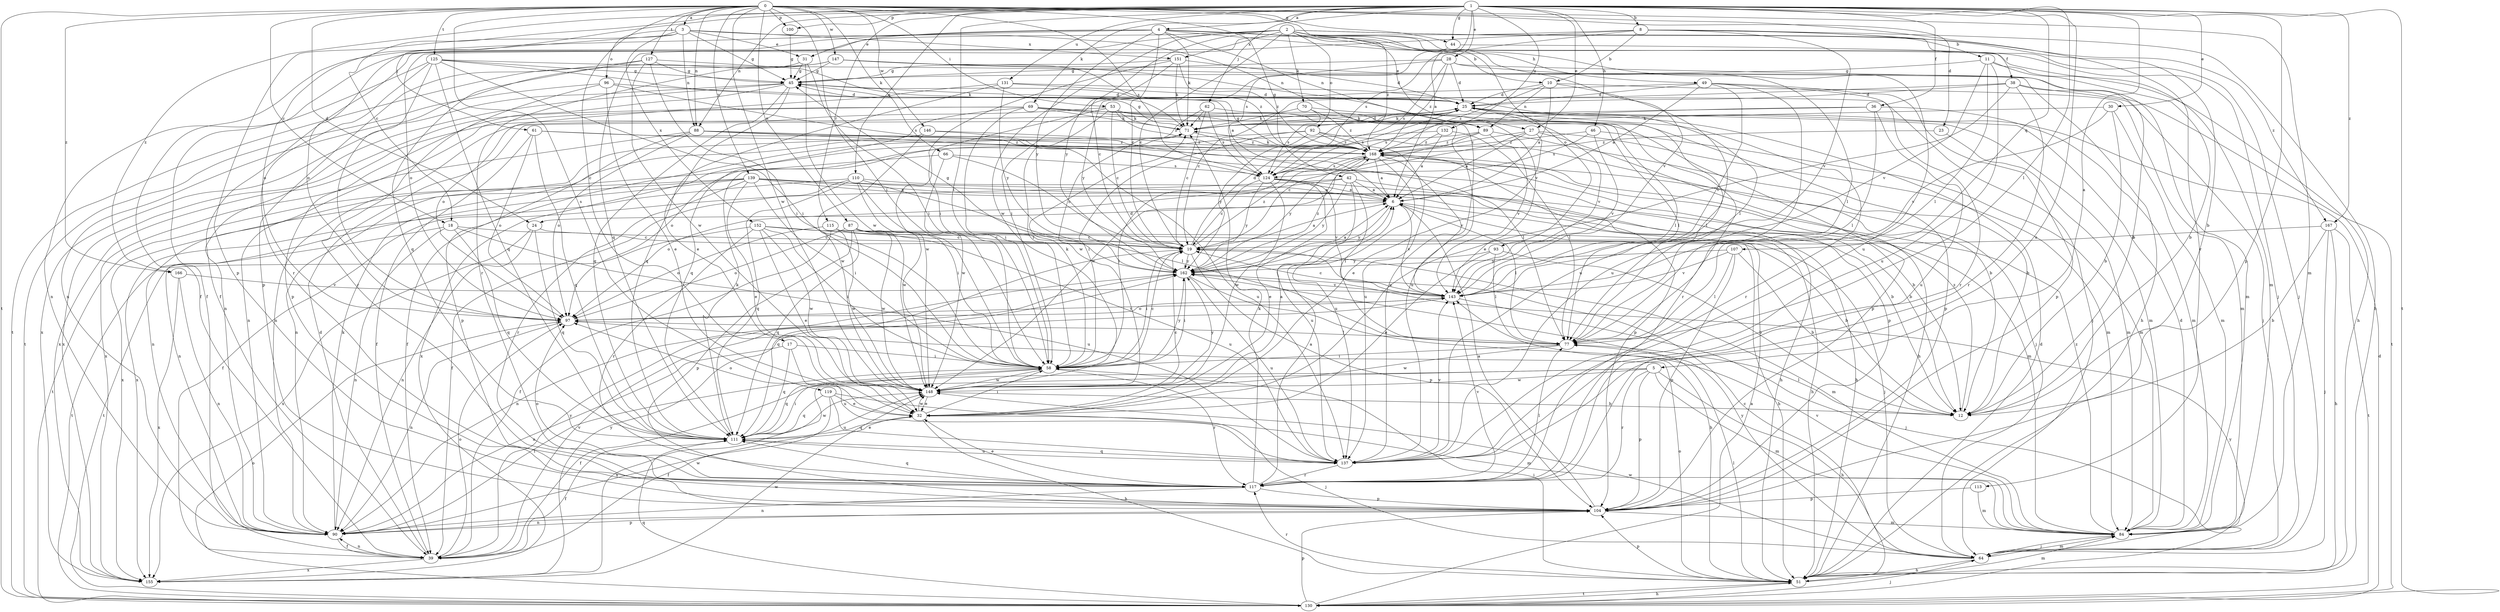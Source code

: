 strict digraph  {
0;
1;
2;
3;
4;
5;
6;
8;
10;
11;
12;
17;
18;
19;
23;
24;
25;
27;
28;
30;
31;
32;
36;
38;
39;
42;
44;
45;
46;
49;
51;
53;
58;
61;
62;
64;
66;
69;
70;
71;
77;
84;
87;
88;
89;
90;
92;
93;
96;
97;
100;
104;
107;
110;
111;
113;
115;
117;
119;
124;
125;
127;
130;
131;
132;
137;
139;
143;
146;
147;
148;
151;
152;
155;
162;
166;
167;
168;
0 -> 3  [label=a];
0 -> 17  [label=c];
0 -> 18  [label=c];
0 -> 23  [label=d];
0 -> 24  [label=d];
0 -> 27  [label=e];
0 -> 42  [label=g];
0 -> 44  [label=g];
0 -> 53  [label=i];
0 -> 58  [label=i];
0 -> 66  [label=k];
0 -> 84  [label=m];
0 -> 87  [label=n];
0 -> 88  [label=n];
0 -> 100  [label=p];
0 -> 113  [label=r];
0 -> 119  [label=s];
0 -> 124  [label=s];
0 -> 125  [label=t];
0 -> 127  [label=t];
0 -> 130  [label=t];
0 -> 139  [label=v];
0 -> 146  [label=w];
0 -> 147  [label=w];
0 -> 148  [label=w];
0 -> 166  [label=z];
1 -> 4  [label=a];
1 -> 5  [label=a];
1 -> 6  [label=a];
1 -> 8  [label=b];
1 -> 18  [label=c];
1 -> 27  [label=e];
1 -> 28  [label=e];
1 -> 30  [label=e];
1 -> 36  [label=f];
1 -> 44  [label=g];
1 -> 46  [label=h];
1 -> 58  [label=i];
1 -> 61  [label=j];
1 -> 62  [label=j];
1 -> 69  [label=k];
1 -> 77  [label=l];
1 -> 88  [label=n];
1 -> 100  [label=p];
1 -> 104  [label=p];
1 -> 107  [label=q];
1 -> 110  [label=q];
1 -> 115  [label=r];
1 -> 130  [label=t];
1 -> 131  [label=u];
1 -> 132  [label=u];
1 -> 137  [label=u];
1 -> 166  [label=z];
1 -> 167  [label=z];
2 -> 19  [label=c];
2 -> 38  [label=f];
2 -> 39  [label=f];
2 -> 49  [label=h];
2 -> 64  [label=j];
2 -> 70  [label=k];
2 -> 92  [label=o];
2 -> 93  [label=o];
2 -> 111  [label=q];
2 -> 143  [label=v];
2 -> 148  [label=w];
2 -> 151  [label=x];
2 -> 162  [label=y];
2 -> 167  [label=z];
2 -> 168  [label=z];
3 -> 31  [label=e];
3 -> 45  [label=g];
3 -> 88  [label=n];
3 -> 89  [label=n];
3 -> 96  [label=o];
3 -> 97  [label=o];
3 -> 104  [label=p];
3 -> 151  [label=x];
3 -> 152  [label=x];
4 -> 10  [label=b];
4 -> 19  [label=c];
4 -> 31  [label=e];
4 -> 39  [label=f];
4 -> 71  [label=k];
4 -> 84  [label=m];
4 -> 89  [label=n];
4 -> 97  [label=o];
4 -> 137  [label=u];
4 -> 162  [label=y];
5 -> 39  [label=f];
5 -> 51  [label=h];
5 -> 84  [label=m];
5 -> 104  [label=p];
5 -> 117  [label=r];
5 -> 148  [label=w];
5 -> 155  [label=x];
6 -> 24  [label=d];
6 -> 51  [label=h];
6 -> 77  [label=l];
6 -> 143  [label=v];
6 -> 162  [label=y];
8 -> 10  [label=b];
8 -> 11  [label=b];
8 -> 12  [label=b];
8 -> 39  [label=f];
8 -> 51  [label=h];
8 -> 97  [label=o];
8 -> 124  [label=s];
8 -> 143  [label=v];
10 -> 6  [label=a];
10 -> 25  [label=d];
10 -> 84  [label=m];
10 -> 89  [label=n];
10 -> 137  [label=u];
10 -> 168  [label=z];
11 -> 12  [label=b];
11 -> 45  [label=g];
11 -> 51  [label=h];
11 -> 77  [label=l];
11 -> 137  [label=u];
11 -> 143  [label=v];
12 -> 77  [label=l];
12 -> 168  [label=z];
17 -> 58  [label=i];
17 -> 90  [label=n];
17 -> 111  [label=q];
17 -> 137  [label=u];
18 -> 19  [label=c];
18 -> 90  [label=n];
18 -> 111  [label=q];
18 -> 130  [label=t];
18 -> 137  [label=u];
19 -> 6  [label=a];
19 -> 25  [label=d];
19 -> 58  [label=i];
19 -> 84  [label=m];
19 -> 104  [label=p];
19 -> 111  [label=q];
19 -> 162  [label=y];
19 -> 168  [label=z];
23 -> 84  [label=m];
23 -> 168  [label=z];
24 -> 19  [label=c];
24 -> 90  [label=n];
24 -> 111  [label=q];
24 -> 155  [label=x];
25 -> 71  [label=k];
25 -> 77  [label=l];
25 -> 84  [label=m];
25 -> 90  [label=n];
25 -> 117  [label=r];
25 -> 124  [label=s];
25 -> 143  [label=v];
27 -> 6  [label=a];
27 -> 32  [label=e];
27 -> 51  [label=h];
27 -> 84  [label=m];
27 -> 148  [label=w];
27 -> 168  [label=z];
28 -> 12  [label=b];
28 -> 25  [label=d];
28 -> 45  [label=g];
28 -> 58  [label=i];
28 -> 77  [label=l];
28 -> 124  [label=s];
28 -> 168  [label=z];
30 -> 12  [label=b];
30 -> 71  [label=k];
30 -> 84  [label=m];
30 -> 143  [label=v];
31 -> 45  [label=g];
31 -> 58  [label=i];
31 -> 117  [label=r];
31 -> 148  [label=w];
32 -> 19  [label=c];
32 -> 51  [label=h];
32 -> 58  [label=i];
32 -> 64  [label=j];
32 -> 97  [label=o];
32 -> 111  [label=q];
32 -> 148  [label=w];
36 -> 71  [label=k];
36 -> 77  [label=l];
36 -> 84  [label=m];
36 -> 124  [label=s];
36 -> 137  [label=u];
38 -> 19  [label=c];
38 -> 25  [label=d];
38 -> 32  [label=e];
38 -> 64  [label=j];
38 -> 117  [label=r];
38 -> 130  [label=t];
39 -> 25  [label=d];
39 -> 90  [label=n];
39 -> 97  [label=o];
39 -> 143  [label=v];
39 -> 155  [label=x];
39 -> 162  [label=y];
42 -> 6  [label=a];
42 -> 39  [label=f];
42 -> 51  [label=h];
42 -> 77  [label=l];
42 -> 97  [label=o];
42 -> 137  [label=u];
42 -> 162  [label=y];
44 -> 64  [label=j];
44 -> 124  [label=s];
45 -> 25  [label=d];
45 -> 32  [label=e];
45 -> 64  [label=j];
45 -> 90  [label=n];
45 -> 104  [label=p];
45 -> 111  [label=q];
45 -> 155  [label=x];
46 -> 84  [label=m];
46 -> 124  [label=s];
46 -> 143  [label=v];
46 -> 168  [label=z];
49 -> 6  [label=a];
49 -> 25  [label=d];
49 -> 104  [label=p];
49 -> 117  [label=r];
49 -> 137  [label=u];
49 -> 143  [label=v];
49 -> 162  [label=y];
51 -> 25  [label=d];
51 -> 58  [label=i];
51 -> 77  [label=l];
51 -> 84  [label=m];
51 -> 97  [label=o];
51 -> 104  [label=p];
51 -> 117  [label=r];
51 -> 130  [label=t];
53 -> 19  [label=c];
53 -> 58  [label=i];
53 -> 71  [label=k];
53 -> 77  [label=l];
53 -> 137  [label=u];
53 -> 148  [label=w];
53 -> 155  [label=x];
53 -> 168  [label=z];
58 -> 19  [label=c];
58 -> 71  [label=k];
58 -> 111  [label=q];
58 -> 117  [label=r];
58 -> 148  [label=w];
58 -> 162  [label=y];
61 -> 39  [label=f];
61 -> 97  [label=o];
61 -> 104  [label=p];
61 -> 111  [label=q];
61 -> 168  [label=z];
62 -> 19  [label=c];
62 -> 71  [label=k];
62 -> 104  [label=p];
62 -> 124  [label=s];
62 -> 148  [label=w];
64 -> 19  [label=c];
64 -> 51  [label=h];
64 -> 84  [label=m];
64 -> 148  [label=w];
64 -> 162  [label=y];
66 -> 19  [label=c];
66 -> 90  [label=n];
66 -> 124  [label=s];
66 -> 148  [label=w];
69 -> 58  [label=i];
69 -> 71  [label=k];
69 -> 77  [label=l];
69 -> 90  [label=n];
69 -> 104  [label=p];
69 -> 111  [label=q];
69 -> 137  [label=u];
69 -> 155  [label=x];
70 -> 71  [label=k];
70 -> 117  [label=r];
70 -> 124  [label=s];
70 -> 168  [label=z];
71 -> 25  [label=d];
71 -> 45  [label=g];
71 -> 168  [label=z];
77 -> 58  [label=i];
77 -> 148  [label=w];
84 -> 25  [label=d];
84 -> 64  [label=j];
84 -> 143  [label=v];
84 -> 168  [label=z];
87 -> 19  [label=c];
87 -> 64  [label=j];
87 -> 97  [label=o];
87 -> 104  [label=p];
87 -> 111  [label=q];
87 -> 137  [label=u];
87 -> 148  [label=w];
88 -> 64  [label=j];
88 -> 97  [label=o];
88 -> 104  [label=p];
88 -> 137  [label=u];
88 -> 155  [label=x];
88 -> 168  [label=z];
89 -> 12  [label=b];
89 -> 19  [label=c];
89 -> 97  [label=o];
89 -> 143  [label=v];
89 -> 168  [label=z];
90 -> 39  [label=f];
90 -> 58  [label=i];
90 -> 71  [label=k];
90 -> 104  [label=p];
90 -> 148  [label=w];
92 -> 12  [label=b];
92 -> 39  [label=f];
92 -> 58  [label=i];
92 -> 137  [label=u];
92 -> 162  [label=y];
92 -> 168  [label=z];
93 -> 12  [label=b];
93 -> 32  [label=e];
93 -> 77  [label=l];
93 -> 162  [label=y];
96 -> 25  [label=d];
96 -> 32  [label=e];
96 -> 117  [label=r];
96 -> 124  [label=s];
96 -> 130  [label=t];
97 -> 77  [label=l];
97 -> 90  [label=n];
97 -> 143  [label=v];
100 -> 45  [label=g];
104 -> 6  [label=a];
104 -> 84  [label=m];
104 -> 90  [label=n];
107 -> 12  [label=b];
107 -> 77  [label=l];
107 -> 104  [label=p];
107 -> 143  [label=v];
107 -> 162  [label=y];
110 -> 6  [label=a];
110 -> 39  [label=f];
110 -> 58  [label=i];
110 -> 77  [label=l];
110 -> 111  [label=q];
110 -> 148  [label=w];
110 -> 155  [label=x];
111 -> 32  [label=e];
111 -> 39  [label=f];
111 -> 58  [label=i];
111 -> 71  [label=k];
111 -> 137  [label=u];
111 -> 148  [label=w];
113 -> 84  [label=m];
113 -> 104  [label=p];
115 -> 19  [label=c];
115 -> 39  [label=f];
115 -> 51  [label=h];
115 -> 97  [label=o];
115 -> 148  [label=w];
117 -> 6  [label=a];
117 -> 32  [label=e];
117 -> 71  [label=k];
117 -> 77  [label=l];
117 -> 90  [label=n];
117 -> 97  [label=o];
117 -> 104  [label=p];
117 -> 111  [label=q];
117 -> 143  [label=v];
119 -> 32  [label=e];
119 -> 39  [label=f];
119 -> 84  [label=m];
119 -> 111  [label=q];
119 -> 137  [label=u];
124 -> 6  [label=a];
124 -> 12  [label=b];
124 -> 19  [label=c];
124 -> 32  [label=e];
124 -> 143  [label=v];
124 -> 148  [label=w];
124 -> 162  [label=y];
125 -> 6  [label=a];
125 -> 45  [label=g];
125 -> 51  [label=h];
125 -> 58  [label=i];
125 -> 90  [label=n];
125 -> 97  [label=o];
125 -> 111  [label=q];
125 -> 117  [label=r];
127 -> 45  [label=g];
127 -> 58  [label=i];
127 -> 71  [label=k];
127 -> 104  [label=p];
127 -> 111  [label=q];
127 -> 148  [label=w];
130 -> 6  [label=a];
130 -> 25  [label=d];
130 -> 51  [label=h];
130 -> 64  [label=j];
130 -> 97  [label=o];
130 -> 104  [label=p];
130 -> 111  [label=q];
130 -> 162  [label=y];
131 -> 25  [label=d];
131 -> 77  [label=l];
131 -> 97  [label=o];
131 -> 111  [label=q];
131 -> 162  [label=y];
132 -> 6  [label=a];
132 -> 77  [label=l];
132 -> 155  [label=x];
132 -> 168  [label=z];
137 -> 111  [label=q];
137 -> 117  [label=r];
137 -> 143  [label=v];
139 -> 6  [label=a];
139 -> 12  [label=b];
139 -> 32  [label=e];
139 -> 51  [label=h];
139 -> 58  [label=i];
139 -> 84  [label=m];
139 -> 90  [label=n];
139 -> 117  [label=r];
139 -> 130  [label=t];
139 -> 155  [label=x];
143 -> 19  [label=c];
143 -> 64  [label=j];
143 -> 97  [label=o];
146 -> 77  [label=l];
146 -> 90  [label=n];
146 -> 148  [label=w];
146 -> 168  [label=z];
147 -> 45  [label=g];
147 -> 84  [label=m];
147 -> 90  [label=n];
147 -> 130  [label=t];
147 -> 143  [label=v];
147 -> 168  [label=z];
148 -> 6  [label=a];
148 -> 12  [label=b];
148 -> 32  [label=e];
148 -> 162  [label=y];
151 -> 19  [label=c];
151 -> 25  [label=d];
151 -> 45  [label=g];
151 -> 58  [label=i];
151 -> 71  [label=k];
151 -> 168  [label=z];
152 -> 12  [label=b];
152 -> 19  [label=c];
152 -> 32  [label=e];
152 -> 58  [label=i];
152 -> 117  [label=r];
152 -> 130  [label=t];
152 -> 148  [label=w];
155 -> 148  [label=w];
155 -> 162  [label=y];
162 -> 6  [label=a];
162 -> 45  [label=g];
162 -> 51  [label=h];
162 -> 58  [label=i];
162 -> 90  [label=n];
162 -> 137  [label=u];
162 -> 143  [label=v];
162 -> 168  [label=z];
166 -> 90  [label=n];
166 -> 143  [label=v];
166 -> 155  [label=x];
167 -> 12  [label=b];
167 -> 19  [label=c];
167 -> 51  [label=h];
167 -> 64  [label=j];
167 -> 130  [label=t];
168 -> 6  [label=a];
168 -> 12  [label=b];
168 -> 45  [label=g];
168 -> 58  [label=i];
168 -> 71  [label=k];
168 -> 104  [label=p];
168 -> 124  [label=s];
168 -> 137  [label=u];
168 -> 143  [label=v];
168 -> 162  [label=y];
}
